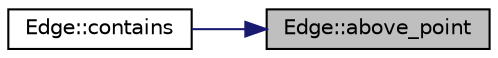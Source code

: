 digraph "Edge::above_point"
{
 // LATEX_PDF_SIZE
  edge [fontname="Helvetica",fontsize="10",labelfontname="Helvetica",labelfontsize="10"];
  node [fontname="Helvetica",fontsize="10",shape=record];
  rankdir="RL";
  Node1 [label="Edge::above_point",height=0.2,width=0.4,color="black", fillcolor="grey75", style="filled", fontcolor="black",tooltip=" "];
  Node1 -> Node2 [dir="back",color="midnightblue",fontsize="10",style="solid",fontname="Helvetica"];
  Node2 [label="Edge::contains",height=0.2,width=0.4,color="black", fillcolor="white", style="filled",URL="$d7/d77/class_edge.html#ae3c78512f638f69caf26a457cb21d3eb",tooltip=" "];
}
